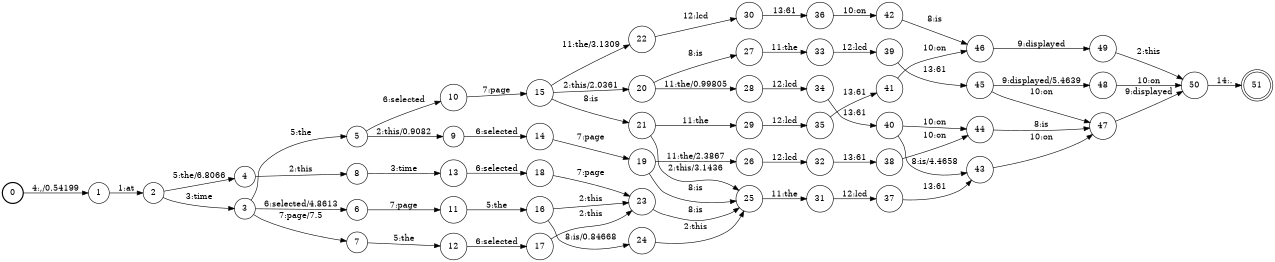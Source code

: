 digraph FST {
rankdir = LR;
size = "8.5,11";
label = "";
center = 1;
orientation = Portrait;
ranksep = "0.4";
nodesep = "0.25";
0 [label = "0", shape = circle, style = bold, fontsize = 14]
	0 -> 1 [label = "4:,/0.54199", fontsize = 14];
1 [label = "1", shape = circle, style = solid, fontsize = 14]
	1 -> 2 [label = "1:at", fontsize = 14];
2 [label = "2", shape = circle, style = solid, fontsize = 14]
	2 -> 3 [label = "3:time", fontsize = 14];
	2 -> 4 [label = "5:the/6.8066", fontsize = 14];
3 [label = "3", shape = circle, style = solid, fontsize = 14]
	3 -> 5 [label = "5:the", fontsize = 14];
	3 -> 6 [label = "6:selected/4.8613", fontsize = 14];
	3 -> 7 [label = "7:page/7.5", fontsize = 14];
4 [label = "4", shape = circle, style = solid, fontsize = 14]
	4 -> 8 [label = "2:this", fontsize = 14];
5 [label = "5", shape = circle, style = solid, fontsize = 14]
	5 -> 9 [label = "2:this/0.9082", fontsize = 14];
	5 -> 10 [label = "6:selected", fontsize = 14];
6 [label = "6", shape = circle, style = solid, fontsize = 14]
	6 -> 11 [label = "7:page", fontsize = 14];
7 [label = "7", shape = circle, style = solid, fontsize = 14]
	7 -> 12 [label = "5:the", fontsize = 14];
8 [label = "8", shape = circle, style = solid, fontsize = 14]
	8 -> 13 [label = "3:time", fontsize = 14];
9 [label = "9", shape = circle, style = solid, fontsize = 14]
	9 -> 14 [label = "6:selected", fontsize = 14];
10 [label = "10", shape = circle, style = solid, fontsize = 14]
	10 -> 15 [label = "7:page", fontsize = 14];
11 [label = "11", shape = circle, style = solid, fontsize = 14]
	11 -> 16 [label = "5:the", fontsize = 14];
12 [label = "12", shape = circle, style = solid, fontsize = 14]
	12 -> 17 [label = "6:selected", fontsize = 14];
13 [label = "13", shape = circle, style = solid, fontsize = 14]
	13 -> 18 [label = "6:selected", fontsize = 14];
14 [label = "14", shape = circle, style = solid, fontsize = 14]
	14 -> 19 [label = "7:page", fontsize = 14];
15 [label = "15", shape = circle, style = solid, fontsize = 14]
	15 -> 20 [label = "2:this/2.0361", fontsize = 14];
	15 -> 22 [label = "11:the/3.1309", fontsize = 14];
	15 -> 21 [label = "8:is", fontsize = 14];
16 [label = "16", shape = circle, style = solid, fontsize = 14]
	16 -> 23 [label = "2:this", fontsize = 14];
	16 -> 24 [label = "8:is/0.84668", fontsize = 14];
17 [label = "17", shape = circle, style = solid, fontsize = 14]
	17 -> 23 [label = "2:this", fontsize = 14];
18 [label = "18", shape = circle, style = solid, fontsize = 14]
	18 -> 23 [label = "7:page", fontsize = 14];
19 [label = "19", shape = circle, style = solid, fontsize = 14]
	19 -> 26 [label = "11:the/2.3867", fontsize = 14];
	19 -> 25 [label = "8:is", fontsize = 14];
20 [label = "20", shape = circle, style = solid, fontsize = 14]
	20 -> 28 [label = "11:the/0.99805", fontsize = 14];
	20 -> 27 [label = "8:is", fontsize = 14];
21 [label = "21", shape = circle, style = solid, fontsize = 14]
	21 -> 25 [label = "2:this/3.1436", fontsize = 14];
	21 -> 29 [label = "11:the", fontsize = 14];
22 [label = "22", shape = circle, style = solid, fontsize = 14]
	22 -> 30 [label = "12:lcd", fontsize = 14];
23 [label = "23", shape = circle, style = solid, fontsize = 14]
	23 -> 25 [label = "8:is", fontsize = 14];
24 [label = "24", shape = circle, style = solid, fontsize = 14]
	24 -> 25 [label = "2:this", fontsize = 14];
25 [label = "25", shape = circle, style = solid, fontsize = 14]
	25 -> 31 [label = "11:the", fontsize = 14];
26 [label = "26", shape = circle, style = solid, fontsize = 14]
	26 -> 32 [label = "12:lcd", fontsize = 14];
27 [label = "27", shape = circle, style = solid, fontsize = 14]
	27 -> 33 [label = "11:the", fontsize = 14];
28 [label = "28", shape = circle, style = solid, fontsize = 14]
	28 -> 34 [label = "12:lcd", fontsize = 14];
29 [label = "29", shape = circle, style = solid, fontsize = 14]
	29 -> 35 [label = "12:lcd", fontsize = 14];
30 [label = "30", shape = circle, style = solid, fontsize = 14]
	30 -> 36 [label = "13:61", fontsize = 14];
31 [label = "31", shape = circle, style = solid, fontsize = 14]
	31 -> 37 [label = "12:lcd", fontsize = 14];
32 [label = "32", shape = circle, style = solid, fontsize = 14]
	32 -> 38 [label = "13:61", fontsize = 14];
33 [label = "33", shape = circle, style = solid, fontsize = 14]
	33 -> 39 [label = "12:lcd", fontsize = 14];
34 [label = "34", shape = circle, style = solid, fontsize = 14]
	34 -> 40 [label = "13:61", fontsize = 14];
35 [label = "35", shape = circle, style = solid, fontsize = 14]
	35 -> 41 [label = "13:61", fontsize = 14];
36 [label = "36", shape = circle, style = solid, fontsize = 14]
	36 -> 42 [label = "10:on", fontsize = 14];
37 [label = "37", shape = circle, style = solid, fontsize = 14]
	37 -> 43 [label = "13:61", fontsize = 14];
38 [label = "38", shape = circle, style = solid, fontsize = 14]
	38 -> 44 [label = "10:on", fontsize = 14];
39 [label = "39", shape = circle, style = solid, fontsize = 14]
	39 -> 45 [label = "13:61", fontsize = 14];
40 [label = "40", shape = circle, style = solid, fontsize = 14]
	40 -> 43 [label = "8:is/4.4658", fontsize = 14];
	40 -> 44 [label = "10:on", fontsize = 14];
41 [label = "41", shape = circle, style = solid, fontsize = 14]
	41 -> 46 [label = "10:on", fontsize = 14];
42 [label = "42", shape = circle, style = solid, fontsize = 14]
	42 -> 46 [label = "8:is", fontsize = 14];
43 [label = "43", shape = circle, style = solid, fontsize = 14]
	43 -> 47 [label = "10:on", fontsize = 14];
44 [label = "44", shape = circle, style = solid, fontsize = 14]
	44 -> 47 [label = "8:is", fontsize = 14];
45 [label = "45", shape = circle, style = solid, fontsize = 14]
	45 -> 48 [label = "9:displayed/5.4639", fontsize = 14];
	45 -> 47 [label = "10:on", fontsize = 14];
46 [label = "46", shape = circle, style = solid, fontsize = 14]
	46 -> 49 [label = "9:displayed", fontsize = 14];
47 [label = "47", shape = circle, style = solid, fontsize = 14]
	47 -> 50 [label = "9:displayed", fontsize = 14];
48 [label = "48", shape = circle, style = solid, fontsize = 14]
	48 -> 50 [label = "10:on", fontsize = 14];
49 [label = "49", shape = circle, style = solid, fontsize = 14]
	49 -> 50 [label = "2:this", fontsize = 14];
50 [label = "50", shape = circle, style = solid, fontsize = 14]
	50 -> 51 [label = "14:.", fontsize = 14];
51 [label = "51", shape = doublecircle, style = solid, fontsize = 14]
}
